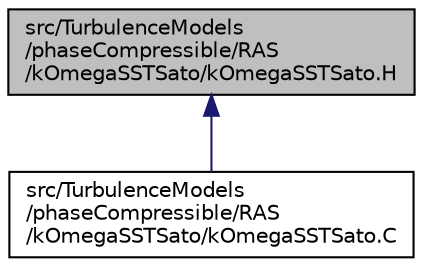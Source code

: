 digraph "src/TurbulenceModels/phaseCompressible/RAS/kOmegaSSTSato/kOmegaSSTSato.H"
{
  bgcolor="transparent";
  edge [fontname="Helvetica",fontsize="10",labelfontname="Helvetica",labelfontsize="10"];
  node [fontname="Helvetica",fontsize="10",shape=record];
  Node1 [label="src/TurbulenceModels\l/phaseCompressible/RAS\l/kOmegaSSTSato/kOmegaSSTSato.H",height=0.2,width=0.4,color="black", fillcolor="grey75", style="filled", fontcolor="black"];
  Node1 -> Node2 [dir="back",color="midnightblue",fontsize="10",style="solid",fontname="Helvetica"];
  Node2 [label="src/TurbulenceModels\l/phaseCompressible/RAS\l/kOmegaSSTSato/kOmegaSSTSato.C",height=0.2,width=0.4,color="black",URL="$a10830.html"];
}
